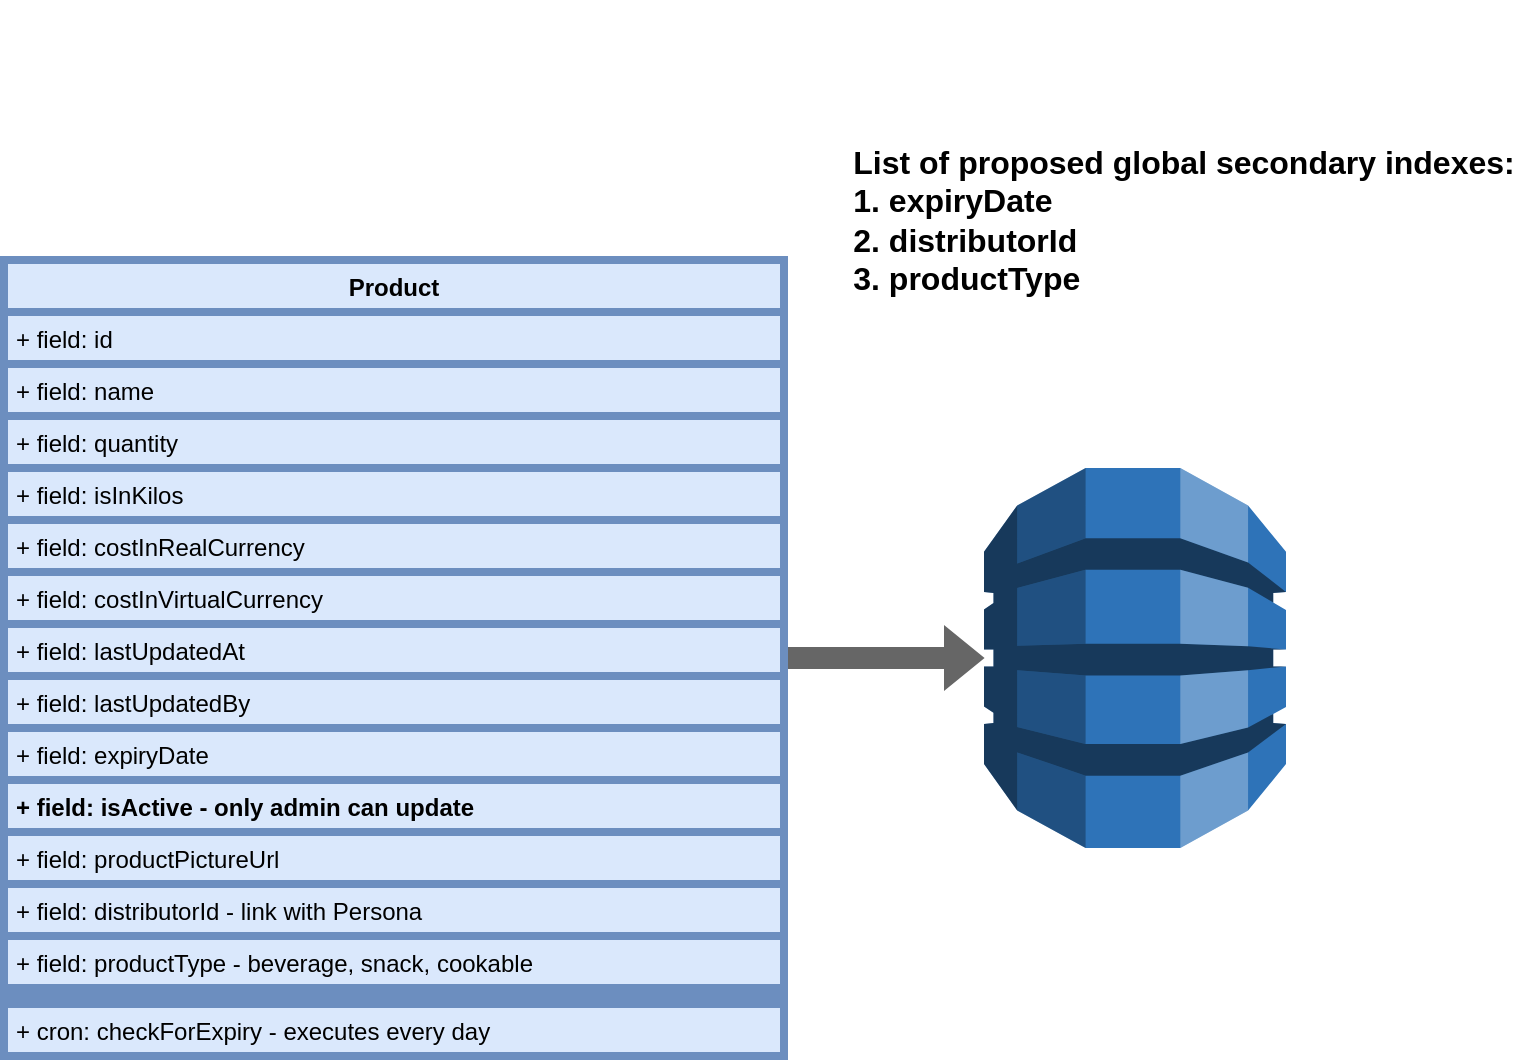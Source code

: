 <mxfile version="13.7.9" type="device"><diagram id="wcE2gYSUhXfeTxkk431f" name="Page-1"><mxGraphModel dx="1422" dy="806" grid="1" gridSize="10" guides="1" tooltips="1" connect="1" arrows="1" fold="1" page="1" pageScale="1" pageWidth="850" pageHeight="1100" math="0" shadow="0"><root><mxCell id="0"/><mxCell id="1" parent="0"/><mxCell id="P1XUpEOVi8yqXwri1j51-1" value="" style="outlineConnect=0;dashed=0;verticalLabelPosition=bottom;verticalAlign=top;align=center;html=1;shape=mxgraph.aws3.dynamo_db;fillColor=#2E73B8;gradientColor=none;" parent="1" vertex="1"><mxGeometry x="550" y="364" width="151" height="190" as="geometry"/></mxCell><mxCell id="P1XUpEOVi8yqXwri1j51-2" style="edgeStyle=orthogonalEdgeStyle;rounded=0;orthogonalLoop=1;jettySize=auto;html=1;entryX=0;entryY=0.5;entryDx=0;entryDy=0;entryPerimeter=0;shape=flexArrow;strokeColor=#666666;fillColor=#666666;fontStyle=0" parent="1" source="P1XUpEOVi8yqXwri1j51-3" target="P1XUpEOVi8yqXwri1j51-1" edge="1"><mxGeometry relative="1" as="geometry"/></mxCell><mxCell id="P1XUpEOVi8yqXwri1j51-3" value="Product" style="swimlane;fontStyle=1;align=center;verticalAlign=top;childLayout=stackLayout;horizontal=1;startSize=26;horizontalStack=0;resizeParent=1;resizeParentMax=0;resizeLast=0;collapsible=1;marginBottom=0;shadow=0;fillColor=#dae8fc;strokeColor=#6c8ebf;strokeWidth=4;labelBackgroundColor=none;" parent="1" vertex="1"><mxGeometry x="60" y="260" width="390" height="398" as="geometry"><mxRectangle x="20" y="220" width="100" height="26" as="alternateBounds"/></mxGeometry></mxCell><mxCell id="P1XUpEOVi8yqXwri1j51-4" value="+ field: id" style="text;align=left;verticalAlign=top;spacingLeft=4;spacingRight=4;overflow=hidden;rotatable=0;points=[[0,0.5],[1,0.5]];portConstraint=eastwest;fillColor=#dae8fc;strokeColor=#6c8ebf;strokeWidth=4;fontStyle=0;labelBackgroundColor=none;" parent="P1XUpEOVi8yqXwri1j51-3" vertex="1"><mxGeometry y="26" width="390" height="26" as="geometry"/></mxCell><mxCell id="P1XUpEOVi8yqXwri1j51-5" value="+ field: name" style="text;align=left;verticalAlign=top;spacingLeft=4;spacingRight=4;overflow=hidden;rotatable=0;points=[[0,0.5],[1,0.5]];portConstraint=eastwest;fillColor=#dae8fc;strokeColor=#6c8ebf;strokeWidth=4;fontStyle=0;labelBackgroundColor=none;" parent="P1XUpEOVi8yqXwri1j51-3" vertex="1"><mxGeometry y="52" width="390" height="26" as="geometry"/></mxCell><mxCell id="P1XUpEOVi8yqXwri1j51-6" value="+ field: quantity" style="text;align=left;verticalAlign=top;spacingLeft=4;spacingRight=4;overflow=hidden;rotatable=0;points=[[0,0.5],[1,0.5]];portConstraint=eastwest;fillColor=#dae8fc;strokeColor=#6c8ebf;strokeWidth=4;fontStyle=0;labelBackgroundColor=none;" parent="P1XUpEOVi8yqXwri1j51-3" vertex="1"><mxGeometry y="78" width="390" height="26" as="geometry"/></mxCell><mxCell id="P1XUpEOVi8yqXwri1j51-28" value="+ field: isInKilos" style="text;align=left;verticalAlign=top;spacingLeft=4;spacingRight=4;overflow=hidden;rotatable=0;points=[[0,0.5],[1,0.5]];portConstraint=eastwest;fillColor=#dae8fc;strokeColor=#6c8ebf;strokeWidth=4;fontStyle=0;labelBackgroundColor=none;" parent="P1XUpEOVi8yqXwri1j51-3" vertex="1"><mxGeometry y="104" width="390" height="26" as="geometry"/></mxCell><mxCell id="P1XUpEOVi8yqXwri1j51-24" value="+ field: costInRealCurrency" style="text;align=left;verticalAlign=top;spacingLeft=4;spacingRight=4;overflow=hidden;rotatable=0;points=[[0,0.5],[1,0.5]];portConstraint=eastwest;fillColor=#dae8fc;strokeColor=#6c8ebf;strokeWidth=4;fontStyle=0;labelBackgroundColor=none;" parent="P1XUpEOVi8yqXwri1j51-3" vertex="1"><mxGeometry y="130" width="390" height="26" as="geometry"/></mxCell><mxCell id="P1XUpEOVi8yqXwri1j51-25" value="+ field: costInVirtualCurrency" style="text;align=left;verticalAlign=top;spacingLeft=4;spacingRight=4;overflow=hidden;rotatable=0;points=[[0,0.5],[1,0.5]];portConstraint=eastwest;fillColor=#dae8fc;strokeColor=#6c8ebf;strokeWidth=4;fontStyle=0;labelBackgroundColor=none;" parent="P1XUpEOVi8yqXwri1j51-3" vertex="1"><mxGeometry y="156" width="390" height="26" as="geometry"/></mxCell><mxCell id="P1XUpEOVi8yqXwri1j51-7" value="+ field: lastUpdatedAt" style="text;align=left;verticalAlign=top;spacingLeft=4;spacingRight=4;overflow=hidden;rotatable=0;points=[[0,0.5],[1,0.5]];portConstraint=eastwest;fillColor=#dae8fc;strokeColor=#6c8ebf;strokeWidth=4;fontStyle=0;labelBackgroundColor=none;" parent="P1XUpEOVi8yqXwri1j51-3" vertex="1"><mxGeometry y="182" width="390" height="26" as="geometry"/></mxCell><mxCell id="P1XUpEOVi8yqXwri1j51-31" value="+ field: lastUpdatedBy" style="text;align=left;verticalAlign=top;spacingLeft=4;spacingRight=4;overflow=hidden;rotatable=0;points=[[0,0.5],[1,0.5]];portConstraint=eastwest;fillColor=#dae8fc;strokeColor=#6c8ebf;strokeWidth=4;fontStyle=0;labelBackgroundColor=none;" parent="P1XUpEOVi8yqXwri1j51-3" vertex="1"><mxGeometry y="208" width="390" height="26" as="geometry"/></mxCell><mxCell id="P1XUpEOVi8yqXwri1j51-23" value="+ field: expiryDate" style="text;align=left;verticalAlign=top;spacingLeft=4;spacingRight=4;overflow=hidden;rotatable=0;points=[[0,0.5],[1,0.5]];portConstraint=eastwest;fillColor=#dae8fc;strokeColor=#6c8ebf;strokeWidth=4;fontStyle=0;labelBackgroundColor=none;" parent="P1XUpEOVi8yqXwri1j51-3" vertex="1"><mxGeometry y="234" width="390" height="26" as="geometry"/></mxCell><mxCell id="P1XUpEOVi8yqXwri1j51-8" value="+ field: isActive - only admin can update" style="text;align=left;verticalAlign=top;spacingLeft=4;spacingRight=4;overflow=hidden;rotatable=0;points=[[0,0.5],[1,0.5]];portConstraint=eastwest;fillColor=#dae8fc;strokeColor=#6c8ebf;strokeWidth=4;fontStyle=1;labelBackgroundColor=none;" parent="P1XUpEOVi8yqXwri1j51-3" vertex="1"><mxGeometry y="260" width="390" height="26" as="geometry"/></mxCell><mxCell id="P1XUpEOVi8yqXwri1j51-10" value="+ field: productPictureUrl" style="text;align=left;verticalAlign=top;spacingLeft=4;spacingRight=4;overflow=hidden;rotatable=0;points=[[0,0.5],[1,0.5]];portConstraint=eastwest;fillColor=#dae8fc;strokeColor=#6c8ebf;strokeWidth=4;fontStyle=0;labelBackgroundColor=none;" parent="P1XUpEOVi8yqXwri1j51-3" vertex="1"><mxGeometry y="286" width="390" height="26" as="geometry"/></mxCell><mxCell id="P1XUpEOVi8yqXwri1j51-11" value="+ field: distributorId - link with Persona" style="text;align=left;verticalAlign=top;spacingLeft=4;spacingRight=4;overflow=hidden;rotatable=0;points=[[0,0.5],[1,0.5]];portConstraint=eastwest;fillColor=#dae8fc;strokeColor=#6c8ebf;strokeWidth=4;fontStyle=0;labelBackgroundColor=none;" parent="P1XUpEOVi8yqXwri1j51-3" vertex="1"><mxGeometry y="312" width="390" height="26" as="geometry"/></mxCell><mxCell id="P1XUpEOVi8yqXwri1j51-14" value="+ field: productType - beverage, snack, cookable" style="text;align=left;verticalAlign=top;spacingLeft=4;spacingRight=4;overflow=hidden;rotatable=0;points=[[0,0.5],[1,0.5]];portConstraint=eastwest;fillColor=#dae8fc;strokeColor=#6c8ebf;strokeWidth=4;fontStyle=0;labelBackgroundColor=none;" parent="P1XUpEOVi8yqXwri1j51-3" vertex="1"><mxGeometry y="338" width="390" height="26" as="geometry"/></mxCell><mxCell id="P1XUpEOVi8yqXwri1j51-15" value="" style="line;strokeWidth=4;align=left;verticalAlign=middle;spacingTop=-1;spacingLeft=3;spacingRight=3;rotatable=0;labelPosition=right;points=[];portConstraint=eastwest;fillColor=#dae8fc;strokeColor=#6c8ebf;fontStyle=0;labelBackgroundColor=none;" parent="P1XUpEOVi8yqXwri1j51-3" vertex="1"><mxGeometry y="364" width="390" height="8" as="geometry"/></mxCell><mxCell id="P1XUpEOVi8yqXwri1j51-16" value="+ cron: checkForExpiry - executes every day" style="text;align=left;verticalAlign=top;spacingLeft=4;spacingRight=4;overflow=hidden;rotatable=0;points=[[0,0.5],[1,0.5]];portConstraint=eastwest;fillColor=#dae8fc;strokeColor=#6c8ebf;strokeWidth=4;fontStyle=0;labelBackgroundColor=none;" parent="P1XUpEOVi8yqXwri1j51-3" vertex="1"><mxGeometry y="372" width="390" height="26" as="geometry"/></mxCell><mxCell id="89EfbzVGa1a2cd4RudaE-1" value="&lt;div style=&quot;text-align: left; font-size: 16px;&quot;&gt;&lt;span style=&quot;font-size: 16px;&quot;&gt;List of proposed global secondary indexes:&lt;/span&gt;&lt;/div&gt;&lt;div style=&quot;text-align: left; font-size: 16px;&quot;&gt;&lt;span style=&quot;font-size: 16px;&quot;&gt;1. expiryDate&lt;/span&gt;&lt;/div&gt;&lt;div style=&quot;text-align: left; font-size: 16px;&quot;&gt;&lt;span style=&quot;font-size: 16px;&quot;&gt;2. distributorId&lt;/span&gt;&lt;/div&gt;&lt;div style=&quot;text-align: left; font-size: 16px;&quot;&gt;&lt;span style=&quot;font-size: 16px;&quot;&gt;3. productType&lt;/span&gt;&lt;/div&gt;" style="text;html=1;strokeColor=none;fillColor=none;align=center;verticalAlign=middle;whiteSpace=wrap;rounded=0;labelPosition=center;verticalLabelPosition=middle;fontStyle=1;fontSize=16;" vertex="1" parent="1"><mxGeometry x="480" y="130" width="340" height="220" as="geometry"/></mxCell></root></mxGraphModel></diagram></mxfile>